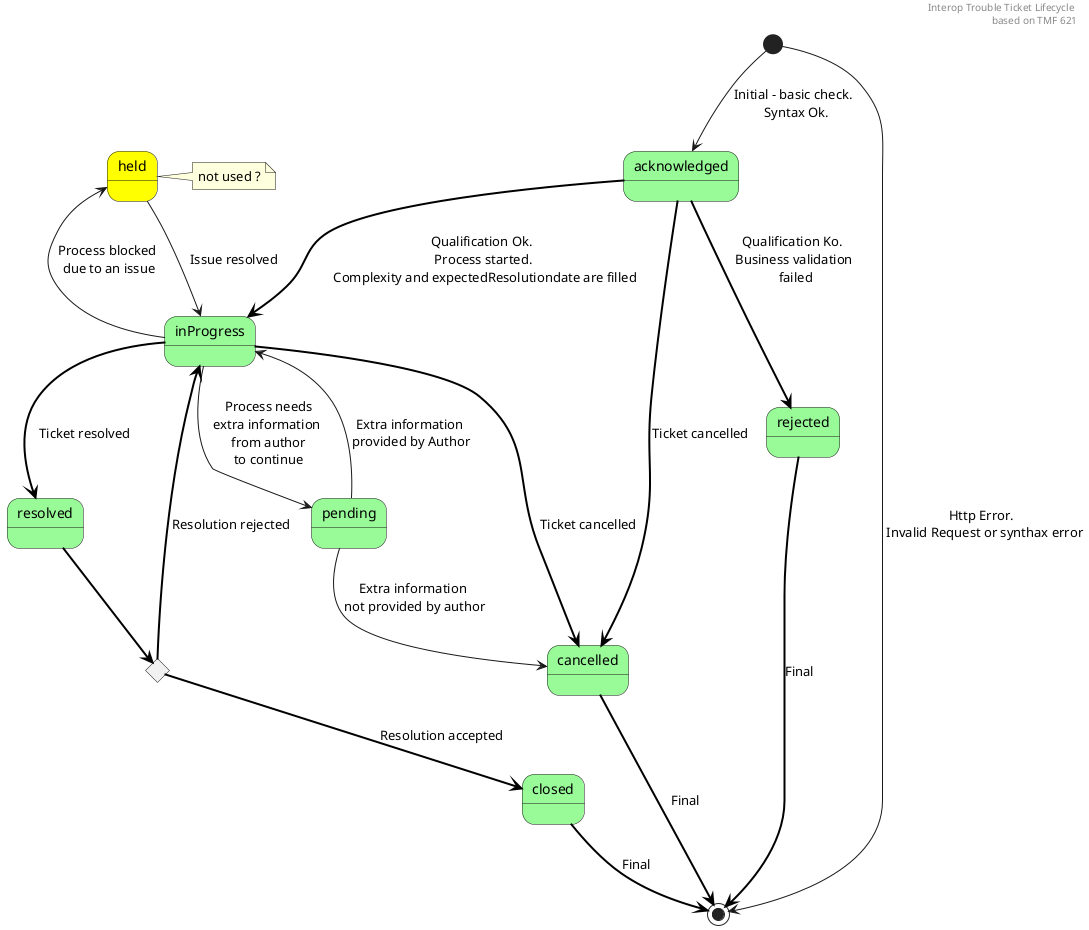 @startuml
header Interop Trouble Ticket Lifecycle \nbased on TMF 621


state acknowledged #palegreen
state inProgress #palegreen
state closed #palegreen
state rejected #palegreen
state cancelled #palegreen
state resolved #palegreen
state choice <<choice>>
state held #yellow
note right: not used ?
state pending #palegreen

[*] --> acknowledged: Initial - basic check. \n Syntax Ok.
[*] --> [*]: Http Error. \n Invalid Request or synthax error

acknowledged -[bold,#black]-> inProgress: Qualification Ok. \n Process started. \n Complexity and expectedResolutiondate are filled
acknowledged -[bold,#black]-> rejected: Qualification Ko. \n Business validation \n failed
acknowledged -[bold,#black]-> cancelled: Ticket cancelled

inProgress --> pending: Process needs\nextra information \n from author \nto continue
pending -down-> cancelled: Extra information \nnot provided by author
pending --> inProgress: Extra information \nprovided by Author
inProgress -[bold,#black]-> cancelled: Ticket cancelled
inProgress -[bold,#black]-> resolved: Ticket resolved
inProgress -up-> held: Process blocked \ndue to an issue
held --> inProgress: Issue resolved

resolved -[bold,#black]-> choice
choice -[bold,#black]-> inProgress: Resolution rejected
choice -[bold,#black]-> closed: Resolution accepted

closed -[bold,#black]-> [*]: Final
cancelled -[bold,#black]-> [*]: Final
rejected -[bold,#black]-> [*]: Final

@enduml
